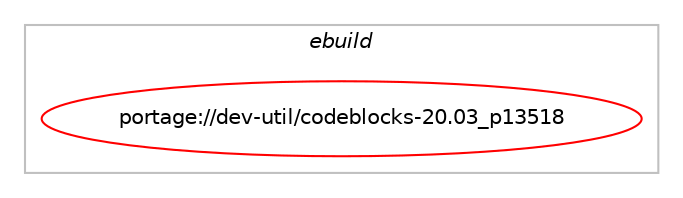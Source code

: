 digraph prolog {

# *************
# Graph options
# *************

newrank=true;
concentrate=true;
compound=true;
graph [rankdir=LR,fontname=Helvetica,fontsize=10,ranksep=1.5];#, ranksep=2.5, nodesep=0.2];
edge  [arrowhead=vee];
node  [fontname=Helvetica,fontsize=10];

# **********
# The ebuild
# **********

subgraph cluster_leftcol {
color=gray;
label=<<i>ebuild</i>>;
id [label="portage://dev-util/codeblocks-20.03_p13518", color=red, width=4, href="../dev-util/codeblocks-20.03_p13518.svg"];
}

# ****************
# The dependencies
# ****************

subgraph cluster_midcol {
color=gray;
label=<<i>dependencies</i>>;
subgraph cluster_compile {
fillcolor="#eeeeee";
style=filled;
label=<<i>compile</i>>;
# *** BEGIN UNKNOWN DEPENDENCY TYPE (TODO) ***
# id -> equal(use_conditional_group(positive,contrib,portage://dev-util/codeblocks-20.03_p13518,[package_dependency(portage://dev-util/codeblocks-20.03_p13518,install,no,app-admin,gamin,none,[,,],[],[]),package_dependency(portage://dev-util/codeblocks-20.03_p13518,install,no,app-arch,bzip2,none,[,,],[],[]),package_dependency(portage://dev-util/codeblocks-20.03_p13518,install,no,app-text,hunspell,none,[,,],any_same_slot,[]),package_dependency(portage://dev-util/codeblocks-20.03_p13518,install,no,dev-libs,boost,none,[,,],any_same_slot,[]),package_dependency(portage://dev-util/codeblocks-20.03_p13518,install,no,dev-libs,libgamin,none,[,,],[],[]),package_dependency(portage://dev-util/codeblocks-20.03_p13518,install,no,media-libs,fontconfig,none,[,,],[],[]),package_dependency(portage://dev-util/codeblocks-20.03_p13518,install,no,sys-libs,zlib,none,[,,],[],[])]))
# *** END UNKNOWN DEPENDENCY TYPE (TODO) ***

# *** BEGIN UNKNOWN DEPENDENCY TYPE (TODO) ***
# id -> equal(package_dependency(portage://dev-util/codeblocks-20.03_p13518,install,no,app-arch,zip,none,[,,],[],[]))
# *** END UNKNOWN DEPENDENCY TYPE (TODO) ***

# *** BEGIN UNKNOWN DEPENDENCY TYPE (TODO) ***
# id -> equal(package_dependency(portage://dev-util/codeblocks-20.03_p13518,install,no,dev-libs,glib,none,[,,],[slot(2)],[]))
# *** END UNKNOWN DEPENDENCY TYPE (TODO) ***

# *** BEGIN UNKNOWN DEPENDENCY TYPE (TODO) ***
# id -> equal(package_dependency(portage://dev-util/codeblocks-20.03_p13518,install,no,dev-libs,tinyxml,greaterequal,[2.6.2,,-r3,2.6.2-r3],[],[]))
# *** END UNKNOWN DEPENDENCY TYPE (TODO) ***

# *** BEGIN UNKNOWN DEPENDENCY TYPE (TODO) ***
# id -> equal(package_dependency(portage://dev-util/codeblocks-20.03_p13518,install,no,dev-util,astyle,greaterequal,[3.1,,-r2,3.1-r2],[slot(0),subslot(3.1)],[]))
# *** END UNKNOWN DEPENDENCY TYPE (TODO) ***

# *** BEGIN UNKNOWN DEPENDENCY TYPE (TODO) ***
# id -> equal(package_dependency(portage://dev-util/codeblocks-20.03_p13518,install,no,x11-base,xorg-proto,none,[,,],[],[]))
# *** END UNKNOWN DEPENDENCY TYPE (TODO) ***

# *** BEGIN UNKNOWN DEPENDENCY TYPE (TODO) ***
# id -> equal(package_dependency(portage://dev-util/codeblocks-20.03_p13518,install,no,x11-libs,gtk+,none,[,,],[slot(3)],[]))
# *** END UNKNOWN DEPENDENCY TYPE (TODO) ***

# *** BEGIN UNKNOWN DEPENDENCY TYPE (TODO) ***
# id -> equal(package_dependency(portage://dev-util/codeblocks-20.03_p13518,install,no,x11-libs,wxGTK,none,[,,],[slot(3.2-gtk3)],[use(enable(X),none)]))
# *** END UNKNOWN DEPENDENCY TYPE (TODO) ***

}
subgraph cluster_compileandrun {
fillcolor="#eeeeee";
style=filled;
label=<<i>compile and run</i>>;
}
subgraph cluster_run {
fillcolor="#eeeeee";
style=filled;
label=<<i>run</i>>;
# *** BEGIN UNKNOWN DEPENDENCY TYPE (TODO) ***
# id -> equal(use_conditional_group(positive,contrib,portage://dev-util/codeblocks-20.03_p13518,[package_dependency(portage://dev-util/codeblocks-20.03_p13518,run,no,app-admin,gamin,none,[,,],[],[]),package_dependency(portage://dev-util/codeblocks-20.03_p13518,run,no,app-arch,bzip2,none,[,,],[],[]),package_dependency(portage://dev-util/codeblocks-20.03_p13518,run,no,app-text,hunspell,none,[,,],any_same_slot,[]),package_dependency(portage://dev-util/codeblocks-20.03_p13518,run,no,dev-libs,boost,none,[,,],any_same_slot,[]),package_dependency(portage://dev-util/codeblocks-20.03_p13518,run,no,dev-libs,libgamin,none,[,,],[],[]),package_dependency(portage://dev-util/codeblocks-20.03_p13518,run,no,media-libs,fontconfig,none,[,,],[],[]),package_dependency(portage://dev-util/codeblocks-20.03_p13518,run,no,sys-libs,zlib,none,[,,],[],[])]))
# *** END UNKNOWN DEPENDENCY TYPE (TODO) ***

# *** BEGIN UNKNOWN DEPENDENCY TYPE (TODO) ***
# id -> equal(package_dependency(portage://dev-util/codeblocks-20.03_p13518,run,no,app-arch,zip,none,[,,],[],[]))
# *** END UNKNOWN DEPENDENCY TYPE (TODO) ***

# *** BEGIN UNKNOWN DEPENDENCY TYPE (TODO) ***
# id -> equal(package_dependency(portage://dev-util/codeblocks-20.03_p13518,run,no,dev-libs,glib,none,[,,],[slot(2)],[]))
# *** END UNKNOWN DEPENDENCY TYPE (TODO) ***

# *** BEGIN UNKNOWN DEPENDENCY TYPE (TODO) ***
# id -> equal(package_dependency(portage://dev-util/codeblocks-20.03_p13518,run,no,dev-libs,tinyxml,greaterequal,[2.6.2,,-r3,2.6.2-r3],[],[]))
# *** END UNKNOWN DEPENDENCY TYPE (TODO) ***

# *** BEGIN UNKNOWN DEPENDENCY TYPE (TODO) ***
# id -> equal(package_dependency(portage://dev-util/codeblocks-20.03_p13518,run,no,dev-util,astyle,greaterequal,[3.1,,-r2,3.1-r2],[slot(0),subslot(3.1)],[]))
# *** END UNKNOWN DEPENDENCY TYPE (TODO) ***

# *** BEGIN UNKNOWN DEPENDENCY TYPE (TODO) ***
# id -> equal(package_dependency(portage://dev-util/codeblocks-20.03_p13518,run,no,x11-libs,gtk+,none,[,,],[slot(3)],[]))
# *** END UNKNOWN DEPENDENCY TYPE (TODO) ***

# *** BEGIN UNKNOWN DEPENDENCY TYPE (TODO) ***
# id -> equal(package_dependency(portage://dev-util/codeblocks-20.03_p13518,run,no,x11-libs,wxGTK,none,[,,],[slot(3.2-gtk3)],[use(enable(X),none)]))
# *** END UNKNOWN DEPENDENCY TYPE (TODO) ***

}
}

# **************
# The candidates
# **************

subgraph cluster_choices {
rank=same;
color=gray;
label=<<i>candidates</i>>;

}

}
